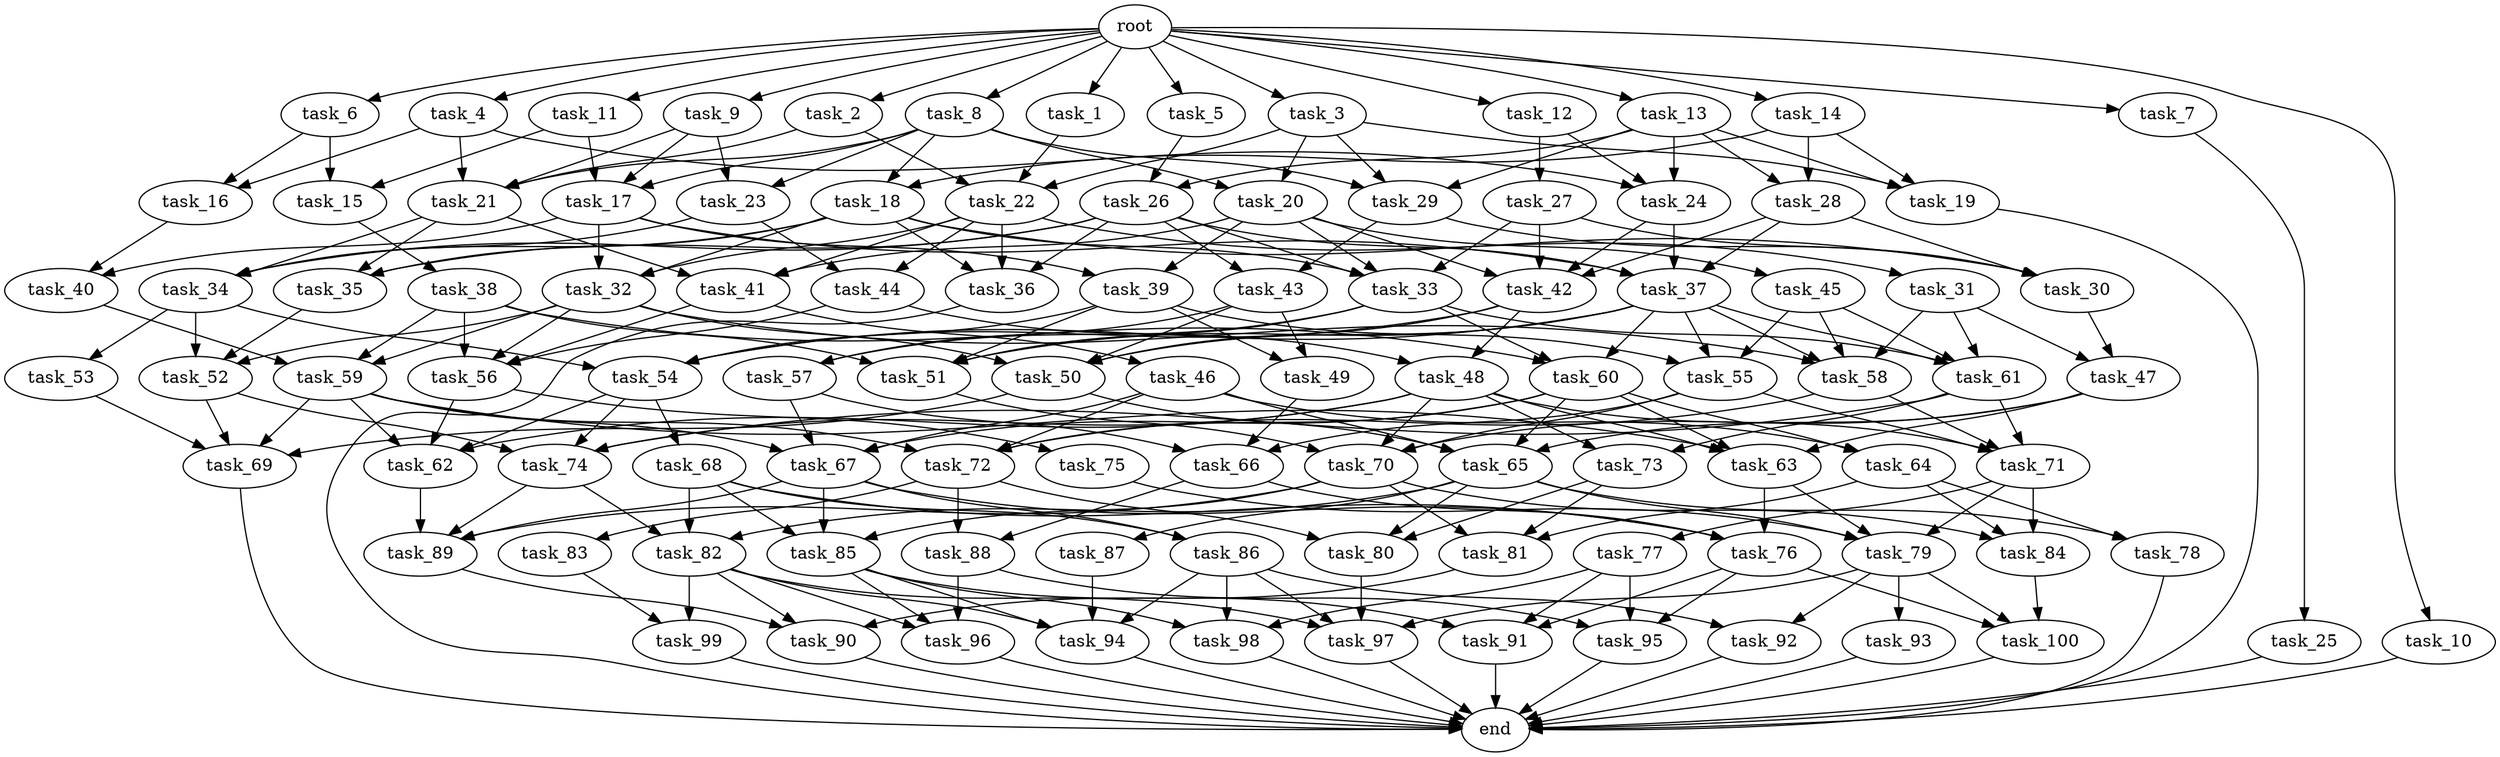 digraph G {
  task_66 [size="5.159575e+08"];
  task_71 [size="1.671168e+09"];
  task_79 [size="5.021807e+07"];
  task_27 [size="7.759650e+08"];
  task_34 [size="1.731849e+09"];
  task_69 [size="1.626759e+09"];
  task_63 [size="4.817354e+08"];
  task_87 [size="1.062613e+09"];
  task_26 [size="1.904973e+09"];
  task_25 [size="4.678906e+09"];
  task_44 [size="4.407946e+09"];
  task_19 [size="3.336290e+09"];
  task_57 [size="1.415595e+09"];
  task_47 [size="3.056288e+09"];
  task_29 [size="4.499040e+08"];
  task_20 [size="1.146922e+09"];
  task_56 [size="4.177116e+08"];
  task_15 [size="1.008453e+09"];
  task_77 [size="4.084762e+09"];
  task_92 [size="3.869439e+08"];
  task_100 [size="2.848939e+09"];
  task_16 [size="2.997231e+09"];
  task_91 [size="1.456385e+09"];
  task_82 [size="1.166622e+09"];
  task_73 [size="5.597068e+07"];
  task_65 [size="1.517135e+09"];
  task_10 [size="4.972944e+09"];
  task_30 [size="2.872438e+09"];
  task_23 [size="2.364238e+09"];
  task_78 [size="4.319280e+09"];
  task_28 [size="1.685935e+09"];
  task_38 [size="4.978262e+09"];
  task_32 [size="4.799464e+09"];
  task_4 [size="2.402331e+09"];
  task_9 [size="3.356750e+09"];
  task_84 [size="3.950510e+09"];
  task_14 [size="1.214598e+09"];
  end [size="0.000000e+00"];
  task_83 [size="1.626883e+09"];
  task_90 [size="3.467653e+08"];
  task_59 [size="4.787792e+09"];
  task_12 [size="2.789773e+09"];
  task_46 [size="2.562454e+09"];
  task_36 [size="1.554801e+09"];
  task_40 [size="2.047637e+09"];
  task_62 [size="1.937519e+09"];
  task_45 [size="2.191963e+08"];
  task_53 [size="2.905230e+09"];
  task_24 [size="3.664949e+09"];
  task_33 [size="4.234544e+09"];
  task_89 [size="4.894892e+09"];
  task_94 [size="3.134127e+09"];
  task_41 [size="3.013960e+09"];
  task_72 [size="2.033398e+09"];
  task_18 [size="3.778752e+09"];
  task_64 [size="4.139904e+08"];
  task_54 [size="1.584237e+08"];
  task_95 [size="3.708791e+09"];
  task_70 [size="2.016654e+09"];
  task_11 [size="1.564923e+09"];
  task_43 [size="1.971130e+09"];
  task_88 [size="4.337089e+09"];
  task_96 [size="2.989057e+09"];
  task_6 [size="3.537115e+09"];
  task_42 [size="2.530534e+07"];
  task_17 [size="2.836501e+08"];
  task_22 [size="1.981506e+09"];
  task_93 [size="3.208070e+09"];
  task_98 [size="1.502654e+09"];
  task_97 [size="1.742523e+09"];
  task_58 [size="4.507331e+09"];
  task_67 [size="4.508801e+09"];
  root [size="0.000000e+00"];
  task_48 [size="3.956182e+09"];
  task_35 [size="3.927491e+09"];
  task_80 [size="1.911032e+09"];
  task_99 [size="5.537407e+08"];
  task_68 [size="8.163983e+08"];
  task_1 [size="1.152118e+09"];
  task_55 [size="4.715414e+09"];
  task_13 [size="2.998439e+09"];
  task_52 [size="4.416858e+09"];
  task_81 [size="4.275317e+09"];
  task_39 [size="4.814095e+09"];
  task_2 [size="5.185673e+08"];
  task_37 [size="8.358818e+08"];
  task_5 [size="2.263663e+09"];
  task_76 [size="2.436463e+09"];
  task_51 [size="2.179148e+09"];
  task_7 [size="3.744699e+09"];
  task_60 [size="2.384080e+09"];
  task_74 [size="6.267317e+08"];
  task_85 [size="2.350743e+09"];
  task_49 [size="4.576450e+09"];
  task_31 [size="2.775158e+09"];
  task_21 [size="1.738848e+09"];
  task_3 [size="3.119010e+09"];
  task_8 [size="4.186305e+09"];
  task_75 [size="3.453793e+09"];
  task_50 [size="2.547424e+09"];
  task_61 [size="2.443896e+09"];
  task_86 [size="1.565240e+09"];

  task_66 -> task_76 [size="3.439716e+07"];
  task_66 -> task_88 [size="3.439716e+07"];
  task_71 -> task_79 [size="8.355841e+07"];
  task_71 -> task_84 [size="8.355841e+07"];
  task_71 -> task_77 [size="8.355841e+07"];
  task_79 -> task_97 [size="2.510903e+06"];
  task_79 -> task_92 [size="2.510903e+06"];
  task_79 -> task_100 [size="2.510903e+06"];
  task_79 -> task_93 [size="2.510903e+06"];
  task_27 -> task_30 [size="1.551930e+08"];
  task_27 -> task_33 [size="1.551930e+08"];
  task_27 -> task_42 [size="1.551930e+08"];
  task_34 -> task_54 [size="8.659245e+07"];
  task_34 -> task_53 [size="8.659245e+07"];
  task_34 -> task_52 [size="8.659245e+07"];
  task_69 -> end [size="1.000000e-12"];
  task_63 -> task_76 [size="2.408677e+07"];
  task_63 -> task_79 [size="2.408677e+07"];
  task_87 -> task_94 [size="2.125227e+08"];
  task_26 -> task_36 [size="1.904973e+08"];
  task_26 -> task_37 [size="1.904973e+08"];
  task_26 -> task_34 [size="1.904973e+08"];
  task_26 -> task_33 [size="1.904973e+08"];
  task_26 -> task_43 [size="1.904973e+08"];
  task_26 -> task_35 [size="1.904973e+08"];
  task_25 -> end [size="1.000000e-12"];
  task_44 -> task_56 [size="4.407946e+08"];
  task_44 -> task_48 [size="4.407946e+08"];
  task_19 -> end [size="1.000000e-12"];
  task_57 -> task_66 [size="1.415595e+08"];
  task_57 -> task_67 [size="1.415595e+08"];
  task_47 -> task_63 [size="3.056288e+08"];
  task_47 -> task_70 [size="3.056288e+08"];
  task_47 -> task_65 [size="3.056288e+08"];
  task_29 -> task_30 [size="2.999360e+07"];
  task_29 -> task_43 [size="2.999360e+07"];
  task_20 -> task_41 [size="1.146922e+08"];
  task_20 -> task_39 [size="1.146922e+08"];
  task_20 -> task_45 [size="1.146922e+08"];
  task_20 -> task_42 [size="1.146922e+08"];
  task_20 -> task_33 [size="1.146922e+08"];
  task_56 -> task_75 [size="2.088558e+07"];
  task_56 -> task_62 [size="2.088558e+07"];
  task_15 -> task_38 [size="1.008453e+08"];
  task_77 -> task_95 [size="8.169524e+08"];
  task_77 -> task_91 [size="8.169524e+08"];
  task_77 -> task_98 [size="8.169524e+08"];
  task_92 -> end [size="1.000000e-12"];
  task_100 -> end [size="1.000000e-12"];
  task_16 -> task_40 [size="2.997231e+08"];
  task_91 -> end [size="1.000000e-12"];
  task_82 -> task_94 [size="7.777477e+07"];
  task_82 -> task_96 [size="7.777477e+07"];
  task_82 -> task_90 [size="7.777477e+07"];
  task_82 -> task_97 [size="7.777477e+07"];
  task_82 -> task_99 [size="7.777477e+07"];
  task_73 -> task_80 [size="5.597068e+06"];
  task_73 -> task_81 [size="5.597068e+06"];
  task_65 -> task_79 [size="7.585675e+07"];
  task_65 -> task_80 [size="7.585675e+07"];
  task_65 -> task_87 [size="7.585675e+07"];
  task_65 -> task_78 [size="7.585675e+07"];
  task_65 -> task_82 [size="7.585675e+07"];
  task_10 -> end [size="1.000000e-12"];
  task_30 -> task_47 [size="1.436219e+08"];
  task_23 -> task_34 [size="2.364238e+08"];
  task_23 -> task_44 [size="2.364238e+08"];
  task_78 -> end [size="1.000000e-12"];
  task_28 -> task_37 [size="1.685935e+08"];
  task_28 -> task_30 [size="1.685935e+08"];
  task_28 -> task_42 [size="1.685935e+08"];
  task_38 -> task_60 [size="9.956523e+08"];
  task_38 -> task_59 [size="9.956523e+08"];
  task_38 -> task_51 [size="9.956523e+08"];
  task_38 -> task_56 [size="9.956523e+08"];
  task_32 -> task_58 [size="3.199643e+08"];
  task_32 -> task_56 [size="3.199643e+08"];
  task_32 -> task_50 [size="3.199643e+08"];
  task_32 -> task_59 [size="3.199643e+08"];
  task_32 -> task_52 [size="3.199643e+08"];
  task_4 -> task_16 [size="4.804663e+08"];
  task_4 -> task_21 [size="4.804663e+08"];
  task_4 -> task_24 [size="4.804663e+08"];
  task_9 -> task_17 [size="6.713501e+08"];
  task_9 -> task_21 [size="6.713501e+08"];
  task_9 -> task_23 [size="6.713501e+08"];
  task_84 -> task_100 [size="2.633673e+08"];
  task_14 -> task_19 [size="2.429196e+08"];
  task_14 -> task_28 [size="2.429196e+08"];
  task_14 -> task_18 [size="2.429196e+08"];
  task_83 -> task_99 [size="3.253765e+08"];
  task_90 -> end [size="1.000000e-12"];
  task_59 -> task_63 [size="3.191861e+08"];
  task_59 -> task_62 [size="3.191861e+08"];
  task_59 -> task_67 [size="3.191861e+08"];
  task_59 -> task_69 [size="3.191861e+08"];
  task_59 -> task_72 [size="3.191861e+08"];
  task_12 -> task_27 [size="5.579545e+08"];
  task_12 -> task_24 [size="5.579545e+08"];
  task_46 -> task_67 [size="5.124908e+08"];
  task_46 -> task_64 [size="5.124908e+08"];
  task_46 -> task_72 [size="5.124908e+08"];
  task_46 -> task_65 [size="5.124908e+08"];
  task_36 -> end [size="1.000000e-12"];
  task_40 -> task_59 [size="2.047637e+08"];
  task_62 -> task_89 [size="9.687593e+07"];
  task_45 -> task_58 [size="4.383926e+07"];
  task_45 -> task_55 [size="4.383926e+07"];
  task_45 -> task_61 [size="4.383926e+07"];
  task_53 -> task_69 [size="5.810460e+08"];
  task_24 -> task_37 [size="2.443300e+08"];
  task_24 -> task_42 [size="2.443300e+08"];
  task_33 -> task_60 [size="2.117272e+08"];
  task_33 -> task_57 [size="2.117272e+08"];
  task_33 -> task_51 [size="2.117272e+08"];
  task_33 -> task_61 [size="2.117272e+08"];
  task_89 -> task_90 [size="2.447446e+08"];
  task_94 -> end [size="1.000000e-12"];
  task_41 -> task_56 [size="2.009307e+08"];
  task_41 -> task_46 [size="2.009307e+08"];
  task_72 -> task_88 [size="1.016699e+08"];
  task_72 -> task_80 [size="1.016699e+08"];
  task_72 -> task_83 [size="1.016699e+08"];
  task_18 -> task_36 [size="3.778752e+08"];
  task_18 -> task_30 [size="3.778752e+08"];
  task_18 -> task_34 [size="3.778752e+08"];
  task_18 -> task_32 [size="3.778752e+08"];
  task_18 -> task_33 [size="3.778752e+08"];
  task_18 -> task_35 [size="3.778752e+08"];
  task_64 -> task_81 [size="4.139904e+07"];
  task_64 -> task_84 [size="4.139904e+07"];
  task_64 -> task_78 [size="4.139904e+07"];
  task_54 -> task_68 [size="7.921185e+06"];
  task_54 -> task_74 [size="7.921185e+06"];
  task_54 -> task_62 [size="7.921185e+06"];
  task_95 -> end [size="1.000000e-12"];
  task_70 -> task_85 [size="1.008327e+08"];
  task_70 -> task_89 [size="1.008327e+08"];
  task_70 -> task_84 [size="1.008327e+08"];
  task_70 -> task_81 [size="1.008327e+08"];
  task_11 -> task_17 [size="3.129846e+08"];
  task_11 -> task_15 [size="3.129846e+08"];
  task_43 -> task_49 [size="1.971130e+08"];
  task_43 -> task_50 [size="1.971130e+08"];
  task_43 -> task_57 [size="1.971130e+08"];
  task_88 -> task_96 [size="4.337089e+08"];
  task_88 -> task_95 [size="4.337089e+08"];
  task_96 -> end [size="1.000000e-12"];
  task_6 -> task_16 [size="7.074230e+08"];
  task_6 -> task_15 [size="7.074230e+08"];
  task_42 -> task_54 [size="1.265267e+06"];
  task_42 -> task_50 [size="1.265267e+06"];
  task_42 -> task_48 [size="1.265267e+06"];
  task_17 -> task_37 [size="1.891000e+07"];
  task_17 -> task_40 [size="1.891000e+07"];
  task_17 -> task_32 [size="1.891000e+07"];
  task_17 -> task_39 [size="1.891000e+07"];
  task_22 -> task_36 [size="1.321004e+08"];
  task_22 -> task_31 [size="1.321004e+08"];
  task_22 -> task_41 [size="1.321004e+08"];
  task_22 -> task_32 [size="1.321004e+08"];
  task_22 -> task_44 [size="1.321004e+08"];
  task_93 -> end [size="1.000000e-12"];
  task_98 -> end [size="1.000000e-12"];
  task_97 -> end [size="1.000000e-12"];
  task_58 -> task_72 [size="2.253665e+08"];
  task_58 -> task_71 [size="2.253665e+08"];
  task_67 -> task_76 [size="2.254400e+08"];
  task_67 -> task_89 [size="2.254400e+08"];
  task_67 -> task_86 [size="2.254400e+08"];
  task_67 -> task_85 [size="2.254400e+08"];
  root -> task_4 [size="1.000000e-12"];
  root -> task_1 [size="1.000000e-12"];
  root -> task_7 [size="1.000000e-12"];
  root -> task_13 [size="1.000000e-12"];
  root -> task_8 [size="1.000000e-12"];
  root -> task_11 [size="1.000000e-12"];
  root -> task_2 [size="1.000000e-12"];
  root -> task_9 [size="1.000000e-12"];
  root -> task_6 [size="1.000000e-12"];
  root -> task_14 [size="1.000000e-12"];
  root -> task_5 [size="1.000000e-12"];
  root -> task_12 [size="1.000000e-12"];
  root -> task_3 [size="1.000000e-12"];
  root -> task_10 [size="1.000000e-12"];
  task_48 -> task_62 [size="3.956182e+08"];
  task_48 -> task_73 [size="3.956182e+08"];
  task_48 -> task_71 [size="3.956182e+08"];
  task_48 -> task_63 [size="3.956182e+08"];
  task_48 -> task_74 [size="3.956182e+08"];
  task_48 -> task_70 [size="3.956182e+08"];
  task_35 -> task_52 [size="2.618327e+08"];
  task_80 -> task_97 [size="1.274022e+08"];
  task_99 -> end [size="1.000000e-12"];
  task_68 -> task_76 [size="1.632797e+08"];
  task_68 -> task_86 [size="1.632797e+08"];
  task_68 -> task_85 [size="1.632797e+08"];
  task_68 -> task_82 [size="1.632797e+08"];
  task_1 -> task_22 [size="2.304237e+08"];
  task_55 -> task_66 [size="3.143609e+08"];
  task_55 -> task_70 [size="3.143609e+08"];
  task_55 -> task_71 [size="3.143609e+08"];
  task_13 -> task_19 [size="5.996878e+08"];
  task_13 -> task_28 [size="5.996878e+08"];
  task_13 -> task_26 [size="5.996878e+08"];
  task_13 -> task_24 [size="5.996878e+08"];
  task_13 -> task_29 [size="5.996878e+08"];
  task_52 -> task_74 [size="2.944572e+08"];
  task_52 -> task_69 [size="2.944572e+08"];
  task_81 -> task_90 [size="2.850211e+08"];
  task_39 -> task_49 [size="4.814095e+08"];
  task_39 -> task_54 [size="4.814095e+08"];
  task_39 -> task_51 [size="4.814095e+08"];
  task_39 -> task_55 [size="4.814095e+08"];
  task_2 -> task_21 [size="1.037135e+08"];
  task_2 -> task_22 [size="1.037135e+08"];
  task_37 -> task_58 [size="4.179409e+07"];
  task_37 -> task_60 [size="4.179409e+07"];
  task_37 -> task_51 [size="4.179409e+07"];
  task_37 -> task_55 [size="4.179409e+07"];
  task_37 -> task_54 [size="4.179409e+07"];
  task_37 -> task_50 [size="4.179409e+07"];
  task_37 -> task_61 [size="4.179409e+07"];
  task_5 -> task_26 [size="4.527326e+08"];
  task_76 -> task_100 [size="1.218232e+08"];
  task_76 -> task_95 [size="1.218232e+08"];
  task_76 -> task_91 [size="1.218232e+08"];
  task_51 -> task_70 [size="1.089574e+08"];
  task_7 -> task_25 [size="7.489399e+08"];
  task_60 -> task_67 [size="1.589386e+08"];
  task_60 -> task_63 [size="1.589386e+08"];
  task_60 -> task_64 [size="1.589386e+08"];
  task_60 -> task_72 [size="1.589386e+08"];
  task_60 -> task_65 [size="1.589386e+08"];
  task_74 -> task_89 [size="3.133658e+07"];
  task_74 -> task_82 [size="3.133658e+07"];
  task_85 -> task_94 [size="1.567162e+08"];
  task_85 -> task_96 [size="1.567162e+08"];
  task_85 -> task_91 [size="1.567162e+08"];
  task_85 -> task_98 [size="1.567162e+08"];
  task_49 -> task_66 [size="4.576450e+08"];
  task_31 -> task_58 [size="5.550316e+08"];
  task_31 -> task_47 [size="5.550316e+08"];
  task_31 -> task_61 [size="5.550316e+08"];
  task_21 -> task_34 [size="8.694240e+07"];
  task_21 -> task_41 [size="8.694240e+07"];
  task_21 -> task_35 [size="8.694240e+07"];
  task_3 -> task_19 [size="6.238021e+08"];
  task_3 -> task_22 [size="6.238021e+08"];
  task_3 -> task_20 [size="6.238021e+08"];
  task_3 -> task_29 [size="6.238021e+08"];
  task_8 -> task_21 [size="8.372609e+08"];
  task_8 -> task_23 [size="8.372609e+08"];
  task_8 -> task_29 [size="8.372609e+08"];
  task_8 -> task_17 [size="8.372609e+08"];
  task_8 -> task_20 [size="8.372609e+08"];
  task_8 -> task_18 [size="8.372609e+08"];
  task_75 -> task_79 [size="6.907586e+08"];
  task_50 -> task_65 [size="1.273712e+08"];
  task_50 -> task_69 [size="1.273712e+08"];
  task_61 -> task_74 [size="1.221948e+08"];
  task_61 -> task_73 [size="1.221948e+08"];
  task_61 -> task_71 [size="1.221948e+08"];
  task_86 -> task_94 [size="1.565240e+08"];
  task_86 -> task_97 [size="1.565240e+08"];
  task_86 -> task_92 [size="1.565240e+08"];
  task_86 -> task_98 [size="1.565240e+08"];
}
